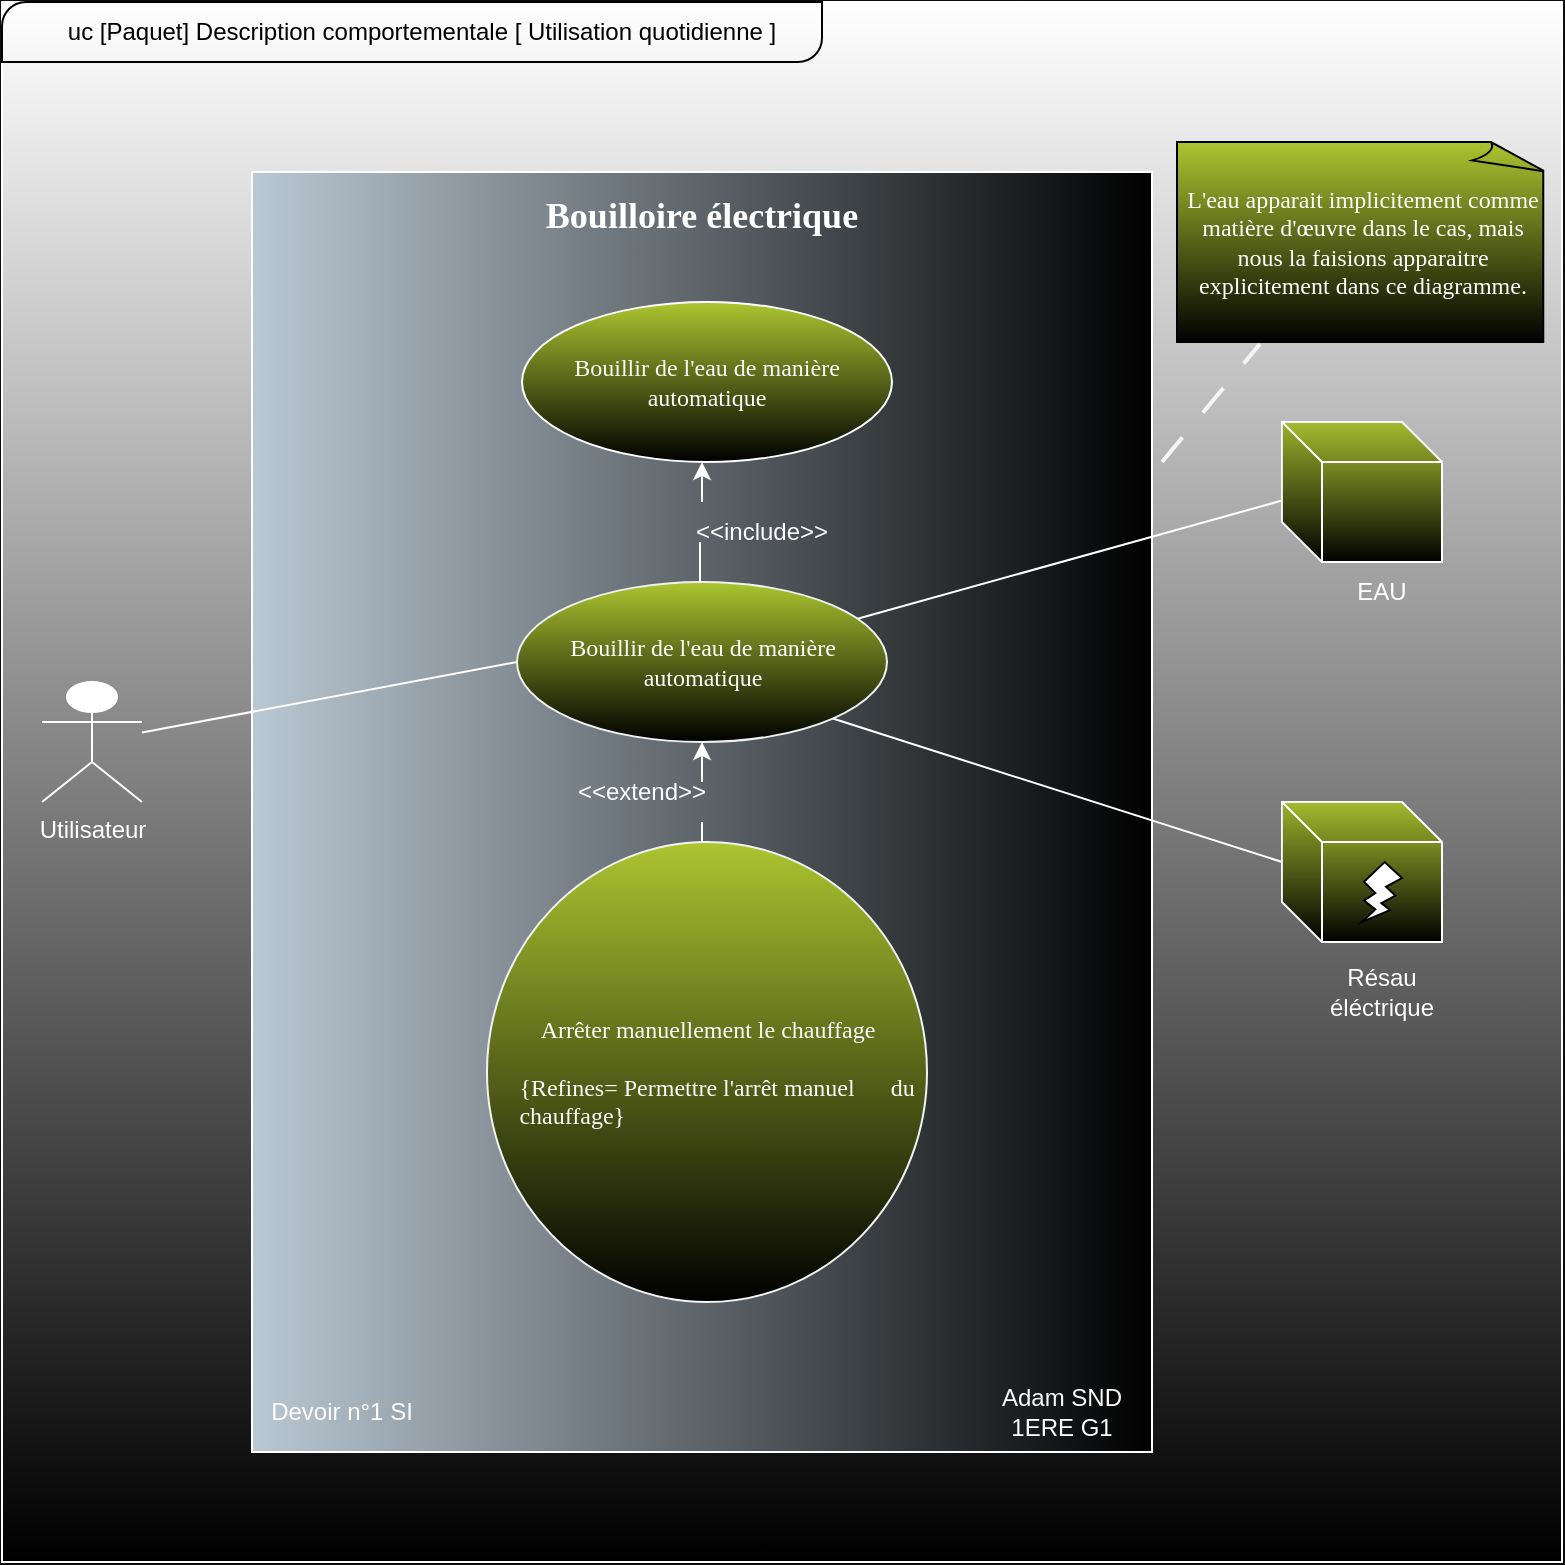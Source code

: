 <mxfile version="24.7.14">
  <diagram name="Page-1" id="a9eDFLZs0uPptSiXM21m">
    <mxGraphModel dx="1434" dy="792" grid="1" gridSize="10" guides="1" tooltips="1" connect="1" arrows="1" fold="1" page="1" pageScale="1" pageWidth="827" pageHeight="1169" background="#0D0D0D" math="0" shadow="0">
      <root>
        <mxCell id="0" />
        <mxCell id="1" parent="0" />
        <mxCell id="-V2-Jn9pFnKT6-IyOrj1-1" value="" style="whiteSpace=wrap;html=1;aspect=fixed;fillColor=#FFFFFF;strokeColor=#FFFFFF;gradientColor=default;" vertex="1" parent="1">
          <mxGeometry x="40" y="90" width="780" height="780" as="geometry" />
        </mxCell>
        <mxCell id="zbCrqSj2yJn5MyzEJaYR-2" value="&lt;font color=&quot;#ffffff&quot;&gt;Utilisateur&lt;/font&gt;" style="shape=umlActor;verticalLabelPosition=bottom;verticalAlign=top;html=1;outlineConnect=0;strokeColor=#FFFFFF;" parent="1" vertex="1">
          <mxGeometry x="60" y="430" width="50" height="60" as="geometry" />
        </mxCell>
        <mxCell id="zbCrqSj2yJn5MyzEJaYR-3" value="" style="rounded=0;whiteSpace=wrap;html=1;rotation=-90;fillColor=#bac8d3;strokeColor=#FFFFFF;gradientColor=default;" parent="1" vertex="1">
          <mxGeometry x="70" y="270" width="640" height="450" as="geometry" />
        </mxCell>
        <mxCell id="zbCrqSj2yJn5MyzEJaYR-4" value="&lt;h1&gt;&lt;font color=&quot;#ffffff&quot; face=&quot;Comic Sans MS&quot; style=&quot;font-size: 18px;&quot;&gt;Bouilloire électrique&lt;/font&gt;&lt;/h1&gt;" style="text;html=1;align=center;verticalAlign=middle;whiteSpace=wrap;rounded=0;" parent="1" vertex="1">
          <mxGeometry x="190" y="180" width="400" height="30" as="geometry" />
        </mxCell>
        <mxCell id="zbCrqSj2yJn5MyzEJaYR-6" value="&lt;div style=&quot;&quot;&gt;&lt;font face=&quot;Comic Sans MS&quot;&gt;&lt;br&gt;&lt;/font&gt;&lt;/div&gt;&lt;font color=&quot;#fcfcfc&quot; face=&quot;Comic Sans MS&quot;&gt;&lt;div style=&quot;&quot;&gt;&lt;span style=&quot;&quot;&gt;Arrêter manuellement le chauffage&lt;/span&gt;&lt;/div&gt;&lt;/font&gt;&lt;div&gt;&lt;div style=&quot;&quot;&gt;&lt;font color=&quot;#fcfcfc&quot; face=&quot;Comic Sans MS&quot;&gt;&lt;br&gt;&lt;/font&gt;&lt;/div&gt;&lt;div style=&quot;text-align: left;&quot;&gt;&lt;font color=&quot;#fcfcfc&quot; face=&quot;Comic Sans MS&quot;&gt;&amp;nbsp; &amp;nbsp; {Refines= Permettre l&#39;arrêt manuel&amp;nbsp; &amp;nbsp; &amp;nbsp; du&amp;nbsp;&lt;/font&gt;&lt;/div&gt;&lt;div style=&quot;text-align: left;&quot;&gt;&lt;font color=&quot;#fcfcfc&quot; face=&quot;Comic Sans MS&quot;&gt;&amp;nbsp; &amp;nbsp; chauffage}&lt;/font&gt;&lt;/div&gt;&lt;div style=&quot;text-align: left;&quot;&gt;&lt;br&gt;&lt;/div&gt;&lt;/div&gt;" style="ellipse;whiteSpace=wrap;html=1;align=center;gradientColor=default;fillColor=#ACC530;strokeColor=#F2F2F2;" parent="1" vertex="1">
          <mxGeometry x="282.5" y="510" width="220" height="230" as="geometry" />
        </mxCell>
        <mxCell id="zbCrqSj2yJn5MyzEJaYR-7" value="&lt;font color=&quot;#ffffff&quot; face=&quot;Comic Sans MS&quot;&gt;&lt;br&gt;&lt;span style=&quot;font-size: 12px; font-style: normal; font-variant-ligatures: normal; font-variant-caps: normal; font-weight: 400; letter-spacing: normal; orphans: 2; text-align: left; text-indent: 0px; text-transform: none; widows: 2; word-spacing: 0px; -webkit-text-stroke-width: 0px; white-space: normal; text-decoration-thickness: initial; text-decoration-style: initial; text-decoration-color: initial; float: none; display: inline !important;&quot;&gt;Bouillir de l&#39;eau de manière automatique&lt;/span&gt;&lt;/font&gt;&lt;div&gt;&lt;br&gt;&lt;/div&gt;" style="ellipse;whiteSpace=wrap;html=1;gradientColor=default;fillColor=#ACC530;strokeColor=#F0F0F0;" parent="1" vertex="1">
          <mxGeometry x="297.5" y="380" width="185" height="80" as="geometry" />
        </mxCell>
        <mxCell id="zbCrqSj2yJn5MyzEJaYR-8" value="" style="endArrow=classic;html=1;rounded=0;entryX=0.5;entryY=1;entryDx=0;entryDy=0;exitX=0;exitY=0;exitDx=0;exitDy=0;strokeColor=#FCFCFC;" parent="1" source="dEUHTyTfoQWTMVp9TkEj-16" edge="1">
          <mxGeometry width="50" height="50" relative="1" as="geometry">
            <mxPoint x="390" y="350" as="sourcePoint" />
            <mxPoint x="390" y="320" as="targetPoint" />
          </mxGeometry>
        </mxCell>
        <mxCell id="zbCrqSj2yJn5MyzEJaYR-9" value="" style="endArrow=classic;html=1;rounded=0;entryX=0.5;entryY=1;entryDx=0;entryDy=0;strokeColor=#FCFCFC;" parent="1" target="zbCrqSj2yJn5MyzEJaYR-7" edge="1">
          <mxGeometry width="50" height="50" relative="1" as="geometry">
            <mxPoint x="390" y="480" as="sourcePoint" />
            <mxPoint x="389.5" y="470" as="targetPoint" />
            <Array as="points" />
          </mxGeometry>
        </mxCell>
        <mxCell id="zbCrqSj2yJn5MyzEJaYR-11" value="" style="endArrow=none;html=1;rounded=0;entryX=0;entryY=0.5;entryDx=0;entryDy=0;strokeColor=#FFFFFF;" parent="1" source="zbCrqSj2yJn5MyzEJaYR-2" target="zbCrqSj2yJn5MyzEJaYR-7" edge="1">
          <mxGeometry width="50" height="50" relative="1" as="geometry">
            <mxPoint x="190" y="340" as="sourcePoint" />
            <mxPoint x="240" y="290" as="targetPoint" />
          </mxGeometry>
        </mxCell>
        <mxCell id="zbCrqSj2yJn5MyzEJaYR-14" value="&lt;font color=&quot;#fcfcfc&quot;&gt;Adam SND&lt;/font&gt;&lt;div&gt;&lt;font color=&quot;#fcfcfc&quot;&gt;1ERE G1&lt;/font&gt;&lt;/div&gt;" style="text;html=1;align=center;verticalAlign=middle;whiteSpace=wrap;rounded=0;" parent="1" vertex="1">
          <mxGeometry x="530" y="780" width="80" height="30" as="geometry" />
        </mxCell>
        <mxCell id="zbCrqSj2yJn5MyzEJaYR-18" value="" style="endArrow=none;html=1;rounded=0;exitX=1;exitY=1;exitDx=0;exitDy=0;entryX=0;entryY=0.5;entryDx=0;entryDy=0;strokeColor=#FFFFFF;" parent="1" source="zbCrqSj2yJn5MyzEJaYR-7" edge="1">
          <mxGeometry width="50" height="50" relative="1" as="geometry">
            <mxPoint x="455" y="448" as="sourcePoint" />
            <mxPoint x="680" y="520" as="targetPoint" />
          </mxGeometry>
        </mxCell>
        <mxCell id="zbCrqSj2yJn5MyzEJaYR-20" value="" style="endArrow=none;html=1;rounded=0;strokeColor=#FFFFFF;entryX=0.013;entryY=0.557;entryDx=0;entryDy=0;entryPerimeter=0;" parent="1" source="zbCrqSj2yJn5MyzEJaYR-7" target="dEUHTyTfoQWTMVp9TkEj-2" edge="1">
          <mxGeometry width="50" height="50" relative="1" as="geometry">
            <mxPoint x="448" y="389" as="sourcePoint" />
            <mxPoint x="680" y="296.97" as="targetPoint" />
          </mxGeometry>
        </mxCell>
        <mxCell id="dEUHTyTfoQWTMVp9TkEj-2" value="" style="shape=cube;whiteSpace=wrap;html=1;boundedLbl=1;backgroundOutline=1;darkOpacity=0.05;darkOpacity2=0.1;fillColor=#ACC530;strokeColor=#FFFFFF;gradientColor=default;" parent="1" vertex="1">
          <mxGeometry x="680" y="300" width="80" height="70" as="geometry" />
        </mxCell>
        <mxCell id="dEUHTyTfoQWTMVp9TkEj-3" value="" style="shape=cube;whiteSpace=wrap;html=1;boundedLbl=1;backgroundOutline=1;darkOpacity=0.05;darkOpacity2=0.1;fillColor=#ACC530;strokeColor=#FFFFFF;gradientColor=default;" parent="1" vertex="1">
          <mxGeometry x="680" y="490" width="80" height="70" as="geometry" />
        </mxCell>
        <mxCell id="dEUHTyTfoQWTMVp9TkEj-4" value="&lt;font color=&quot;#fafafa&quot; face=&quot;Comic Sans MS&quot;&gt;&lt;br&gt;&lt;span style=&quot;font-size: 12px; font-style: normal; font-variant-ligatures: normal; font-variant-caps: normal; font-weight: 400; letter-spacing: normal; orphans: 2; text-align: left; text-indent: 0px; text-transform: none; widows: 2; word-spacing: 0px; -webkit-text-stroke-width: 0px; white-space: normal; text-decoration-thickness: initial; text-decoration-style: initial; text-decoration-color: initial; float: none; display: inline !important;&quot;&gt;Bouillir de l&#39;eau de manière automatique&lt;/span&gt;&lt;/font&gt;&lt;div&gt;&lt;br&gt;&lt;/div&gt;" style="ellipse;whiteSpace=wrap;html=1;gradientColor=default;fillColor=#ACC530;strokeColor=#FFFFFF;" parent="1" vertex="1">
          <mxGeometry x="300" y="240" width="185" height="80" as="geometry" />
        </mxCell>
        <mxCell id="dEUHTyTfoQWTMVp9TkEj-11" value="&lt;font color=&quot;#fcfcfc&quot;&gt;Devoir n°1 SI&lt;/font&gt;" style="text;html=1;align=center;verticalAlign=middle;whiteSpace=wrap;rounded=0;" parent="1" vertex="1">
          <mxGeometry x="170" y="780" width="80" height="30" as="geometry" />
        </mxCell>
        <mxCell id="dEUHTyTfoQWTMVp9TkEj-12" value="" style="verticalLabelPosition=bottom;verticalAlign=top;html=1;shape=mxgraph.basic.flash" parent="1" vertex="1">
          <mxGeometry x="720" y="520" width="20" height="30" as="geometry" />
        </mxCell>
        <mxCell id="dEUHTyTfoQWTMVp9TkEj-13" value="" style="shape=image;html=1;verticalAlign=top;verticalLabelPosition=bottom;labelBackgroundColor=#ffffff;imageAspect=0;aspect=fixed;image=https://cdn1.iconfinder.com/data/icons/ionicons-outline-vol-2/512/water-outline-128.png" parent="1" vertex="1">
          <mxGeometry x="705" y="320" width="50" height="50" as="geometry" />
        </mxCell>
        <mxCell id="dEUHTyTfoQWTMVp9TkEj-14" value="&lt;font color=&quot;#ffffff&quot;&gt;EAU&lt;/font&gt;" style="text;html=1;align=center;verticalAlign=middle;whiteSpace=wrap;rounded=0;" parent="1" vertex="1">
          <mxGeometry x="700" y="370" width="60" height="30" as="geometry" />
        </mxCell>
        <mxCell id="dEUHTyTfoQWTMVp9TkEj-15" value="&lt;font color=&quot;#fcfcfc&quot;&gt;Résau&lt;/font&gt;&lt;div&gt;&lt;font color=&quot;#fcfcfc&quot;&gt;éléctrique&lt;/font&gt;&lt;/div&gt;" style="text;html=1;align=center;verticalAlign=middle;whiteSpace=wrap;rounded=0;" parent="1" vertex="1">
          <mxGeometry x="700" y="570" width="60" height="30" as="geometry" />
        </mxCell>
        <mxCell id="dEUHTyTfoQWTMVp9TkEj-16" value="&lt;font color=&quot;#fcfcfc&quot;&gt;&amp;lt;&amp;lt;include&amp;gt;&amp;gt;&lt;/font&gt;" style="text;html=1;align=center;verticalAlign=middle;whiteSpace=wrap;rounded=0;" parent="1" vertex="1">
          <mxGeometry x="390" y="340" width="60" height="30" as="geometry" />
        </mxCell>
        <mxCell id="dEUHTyTfoQWTMVp9TkEj-17" value="&lt;font color=&quot;#fcfcfc&quot;&gt;&amp;lt;&amp;lt;extend&amp;gt;&amp;gt;&lt;/font&gt;" style="text;html=1;align=center;verticalAlign=middle;whiteSpace=wrap;rounded=0;" parent="1" vertex="1">
          <mxGeometry x="330" y="470" width="60" height="30" as="geometry" />
        </mxCell>
        <mxCell id="dEUHTyTfoQWTMVp9TkEj-22" value="" style="endArrow=none;html=1;rounded=0;strokeColor=#FCFCFC;" parent="1" edge="1">
          <mxGeometry width="50" height="50" relative="1" as="geometry">
            <mxPoint x="389" y="380" as="sourcePoint" />
            <mxPoint x="389" y="360" as="targetPoint" />
          </mxGeometry>
        </mxCell>
        <mxCell id="dEUHTyTfoQWTMVp9TkEj-24" value="" style="endArrow=none;html=1;rounded=0;entryX=1;entryY=1;entryDx=0;entryDy=0;strokeColor=#FCFCFC;" parent="1" target="dEUHTyTfoQWTMVp9TkEj-17" edge="1">
          <mxGeometry width="50" height="50" relative="1" as="geometry">
            <mxPoint x="390" y="510" as="sourcePoint" />
            <mxPoint x="440" y="460" as="targetPoint" />
          </mxGeometry>
        </mxCell>
        <mxCell id="dEUHTyTfoQWTMVp9TkEj-25" value="" style="endArrow=none;dashed=1;html=1;dashPattern=8 8;strokeWidth=2;rounded=0;strokeColor=#F5F5F5;entryX=0.224;entryY=1.01;entryDx=0;entryDy=0;entryPerimeter=0;" parent="1" target="dEUHTyTfoQWTMVp9TkEj-27" edge="1">
          <mxGeometry width="50" height="50" relative="1" as="geometry">
            <mxPoint x="620" y="320" as="sourcePoint" />
            <mxPoint x="660" y="200" as="targetPoint" />
          </mxGeometry>
        </mxCell>
        <mxCell id="dEUHTyTfoQWTMVp9TkEj-27" value="&lt;font face=&quot;Comic Sans MS&quot; color=&quot;#ffffff&quot;&gt;L&#39;eau apparait implicitement comme matière d&#39;œuvre dans le cas, mais nous la faisions apparaitre explicitement dans ce diagramme.&lt;/font&gt;" style="whiteSpace=wrap;html=1;shape=mxgraph.basic.document;fillColor=#ACC530;gradientColor=default;" parent="1" vertex="1">
          <mxGeometry x="627.5" y="160" width="185" height="100" as="geometry" />
        </mxCell>
        <mxCell id="-V2-Jn9pFnKT6-IyOrj1-2" value="" style="verticalLabelPosition=bottom;verticalAlign=top;html=1;shape=mxgraph.basic.diag_round_rect;dx=6;whiteSpace=wrap;fillColor=none;" vertex="1" parent="1">
          <mxGeometry x="40" y="90" width="410" height="30" as="geometry" />
        </mxCell>
        <mxCell id="-V2-Jn9pFnKT6-IyOrj1-3" value="uc [Paquet] Description comportementale [ Utilisation quotidienne ]" style="text;html=1;align=center;verticalAlign=middle;whiteSpace=wrap;rounded=0;" vertex="1" parent="1">
          <mxGeometry x="50" y="90" width="400" height="30" as="geometry" />
        </mxCell>
      </root>
    </mxGraphModel>
  </diagram>
</mxfile>
